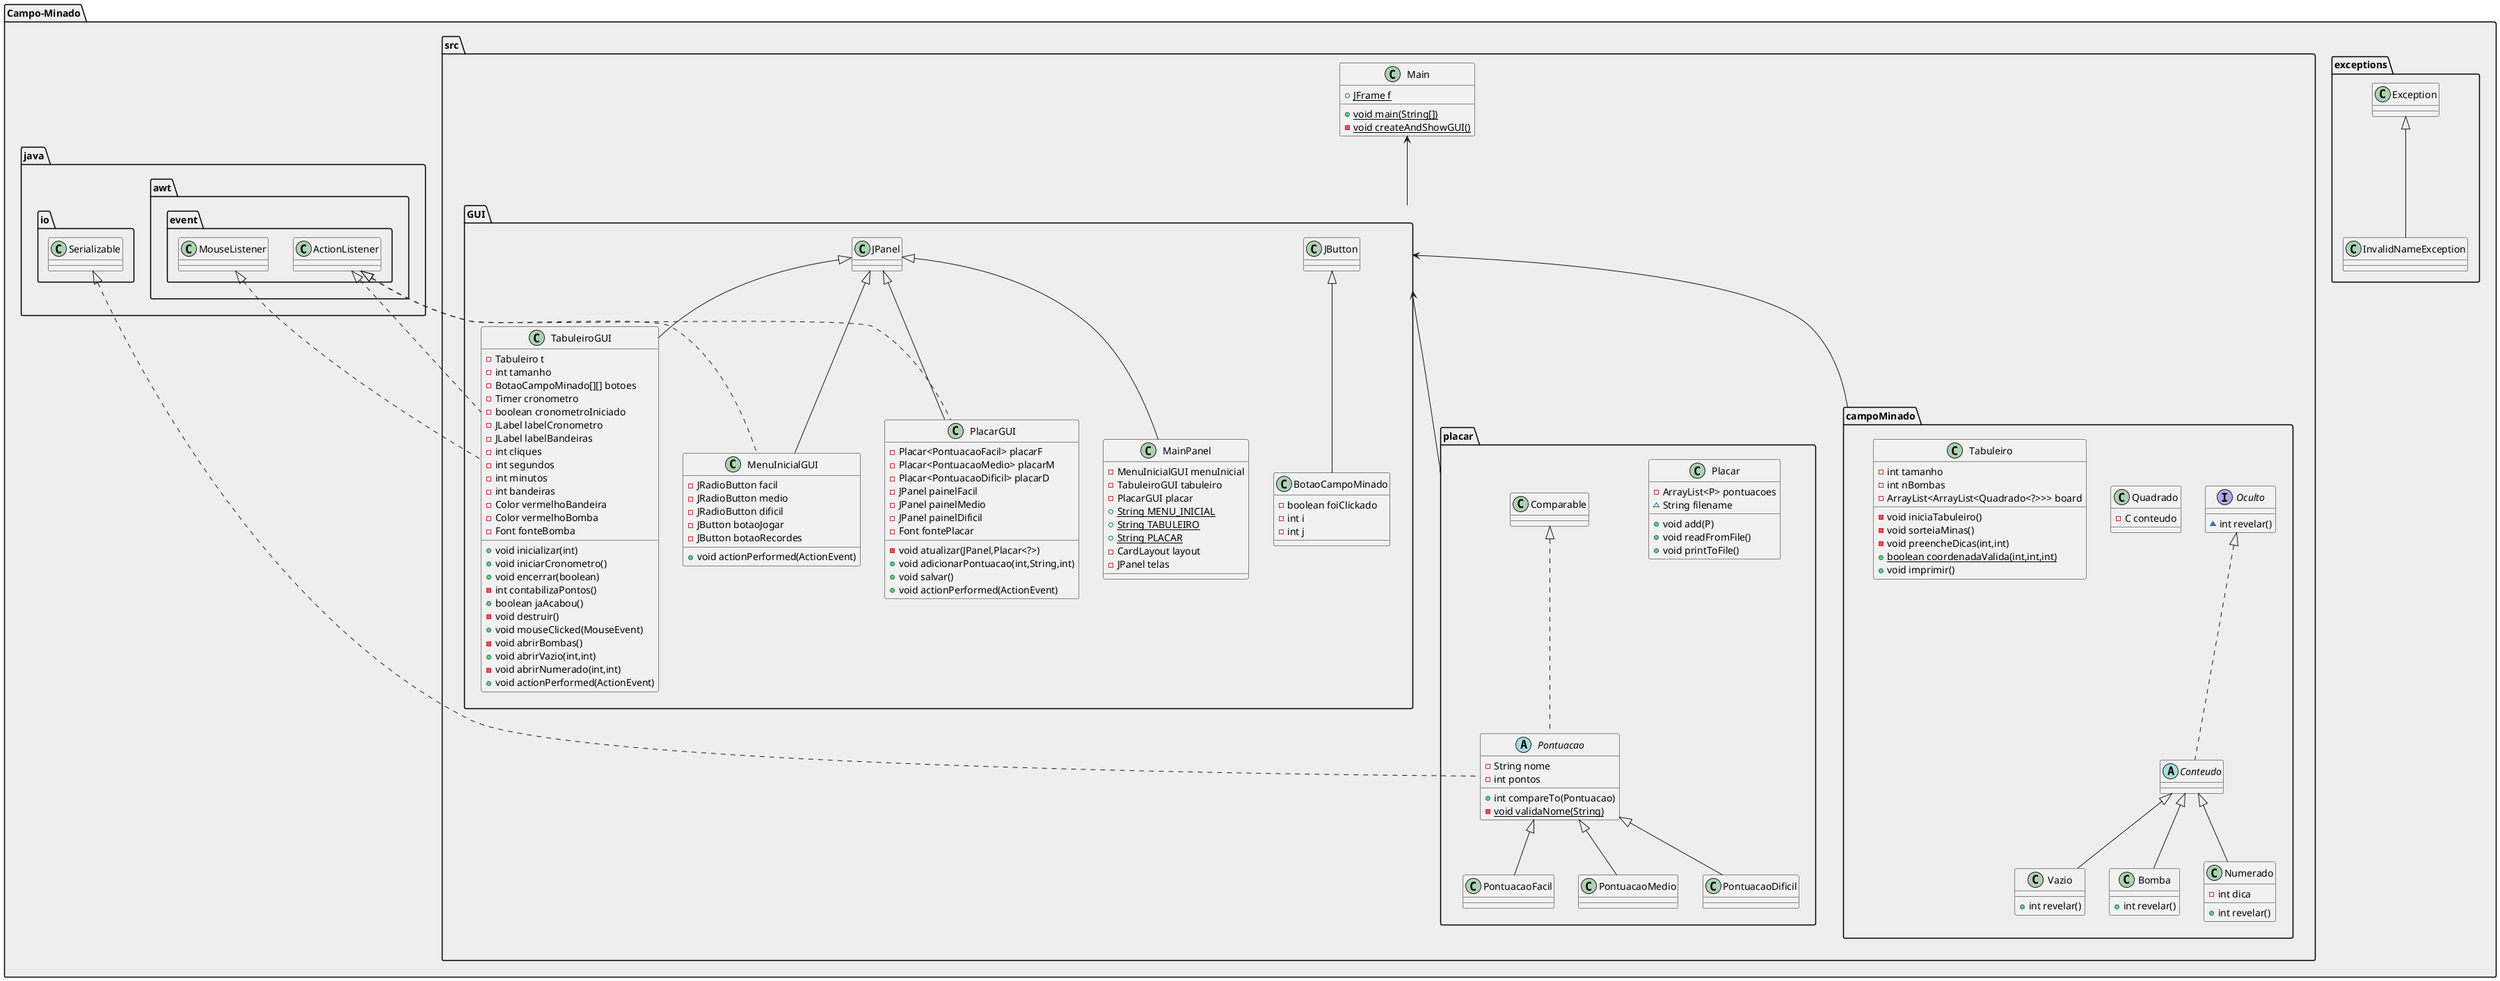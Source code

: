 @startuml

package Campo-Minado #EEE{
    class exceptions.InvalidNameException {

    }

    package src {

        package campoMinado {
            interface Oculto {
                ~ int revelar()
            }

            abstract class Conteudo { }

            class Vazio {
                + int revelar()
            }

            class Bomba {
                + int revelar()
            }

            class Numerado {
                - int dica
                + int revelar()
            }

            class Quadrado {
                - C conteudo
            }

            class Tabuleiro {
                - int tamanho
                - int nBombas
                - ArrayList<ArrayList<Quadrado<?>>> board
                - void iniciaTabuleiro()
                - void sorteiaMinas()
                - void preencheDicas(int,int)
                + {static} boolean coordenadaValida(int,int,int)
                + void imprimir()
            }

            Oculto <|.. Conteudo
            Conteudo <|-- Vazio
            Conteudo <|-- Bomba
            Conteudo <|-- Numerado
        }

        package placar {
            abstract class Pontuacao {
                - String nome
                - int pontos
                + int compareTo(Pontuacao)
                - {static} void validaNome(String)
            }

            class PontuacaoFacil { }
            class PontuacaoMedio {}
            class PontuacaoDificil { }

            class Placar {
                - ArrayList<P> pontuacoes
                ~ String filename
                + void add(P)
                + void readFromFile()
                + void printToFile()
            }

            Pontuacao <|-- PontuacaoFacil
            Comparable <|.. Pontuacao
            Pontuacao <|-- PontuacaoDificil
            Pontuacao <|-- PontuacaoMedio
        }

        package GUI {
            class MainPanel {
                - MenuInicialGUI menuInicial
                - TabuleiroGUI tabuleiro
                - PlacarGUI placar
                + {static} String MENU_INICIAL
                + {static} String TABULEIRO
                + {static} String PLACAR
                - CardLayout layout
                - JPanel telas
            }

            class MenuInicialGUI {
                - JRadioButton facil
                - JRadioButton medio
                - JRadioButton dificil
                - JButton botaoJogar
                - JButton botaoRecordes
                + void actionPerformed(ActionEvent)
            }

            class BotaoCampoMinado {
                - boolean foiClickado
                - int i
                - int j
            }

            class TabuleiroGUI {
                - Tabuleiro t
                - int tamanho
                - BotaoCampoMinado[][] botoes
                - Timer cronometro
                - boolean cronometroIniciado
                - JLabel labelCronometro
                - JLabel labelBandeiras
                - int cliques
                - int segundos
                - int minutos
                - int bandeiras
                - Color vermelhoBandeira
                - Color vermelhoBomba
                - Font fonteBomba
                + void inicializar(int)
                + void iniciarCronometro()
                + void encerrar(boolean)
                - int contabilizaPontos()
                + boolean jaAcabou()
                - void destruir()
                + void mouseClicked(MouseEvent)
                - void abrirBombas()
                + void abrirVazio(int,int)
                - void abrirNumerado(int,int)
                + void actionPerformed(ActionEvent)
            }

            class PlacarGUI {
                - Placar<PontuacaoFacil> placarF
                - Placar<PontuacaoMedio> placarM
                - Placar<PontuacaoDificil> placarD
                - JPanel painelFacil
                - JPanel painelMedio
                - JPanel painelDificil
                - Font fontePlacar
                - void atualizar(JPanel,Placar<?>)
                + void adicionarPontuacao(int,String,int)
                + void salvar()
                + void actionPerformed(ActionEvent)
            }

            JPanel <|-- PlacarGUI
            JPanel <|-- TabuleiroGUI
            JButton <|-- BotaoCampoMinado
            JPanel <|-- MainPanel
            JPanel <|-- MenuInicialGUI
        }

        class Main {
            + {static} JFrame f
            + {static} void main(String[])
            - {static} void createAndShowGUI()
        }
    }

    exceptions.Exception <|-- exceptions.InvalidNameException
    java.awt.event.MouseListener <|.. src.GUI.TabuleiroGUI
    java.awt.event.ActionListener <|.. src.GUI.TabuleiroGUI
    java.awt.event.ActionListener <|.. src.GUI.PlacarGUI
    java.awt.event.ActionListener <|.. src.GUI.MenuInicialGUI
    java.io.Serializable <|.. src.placar.Pontuacao

       Main <-- GUI
       GUI <-- campoMinado
       GUI <-- placar
}
@enduml

